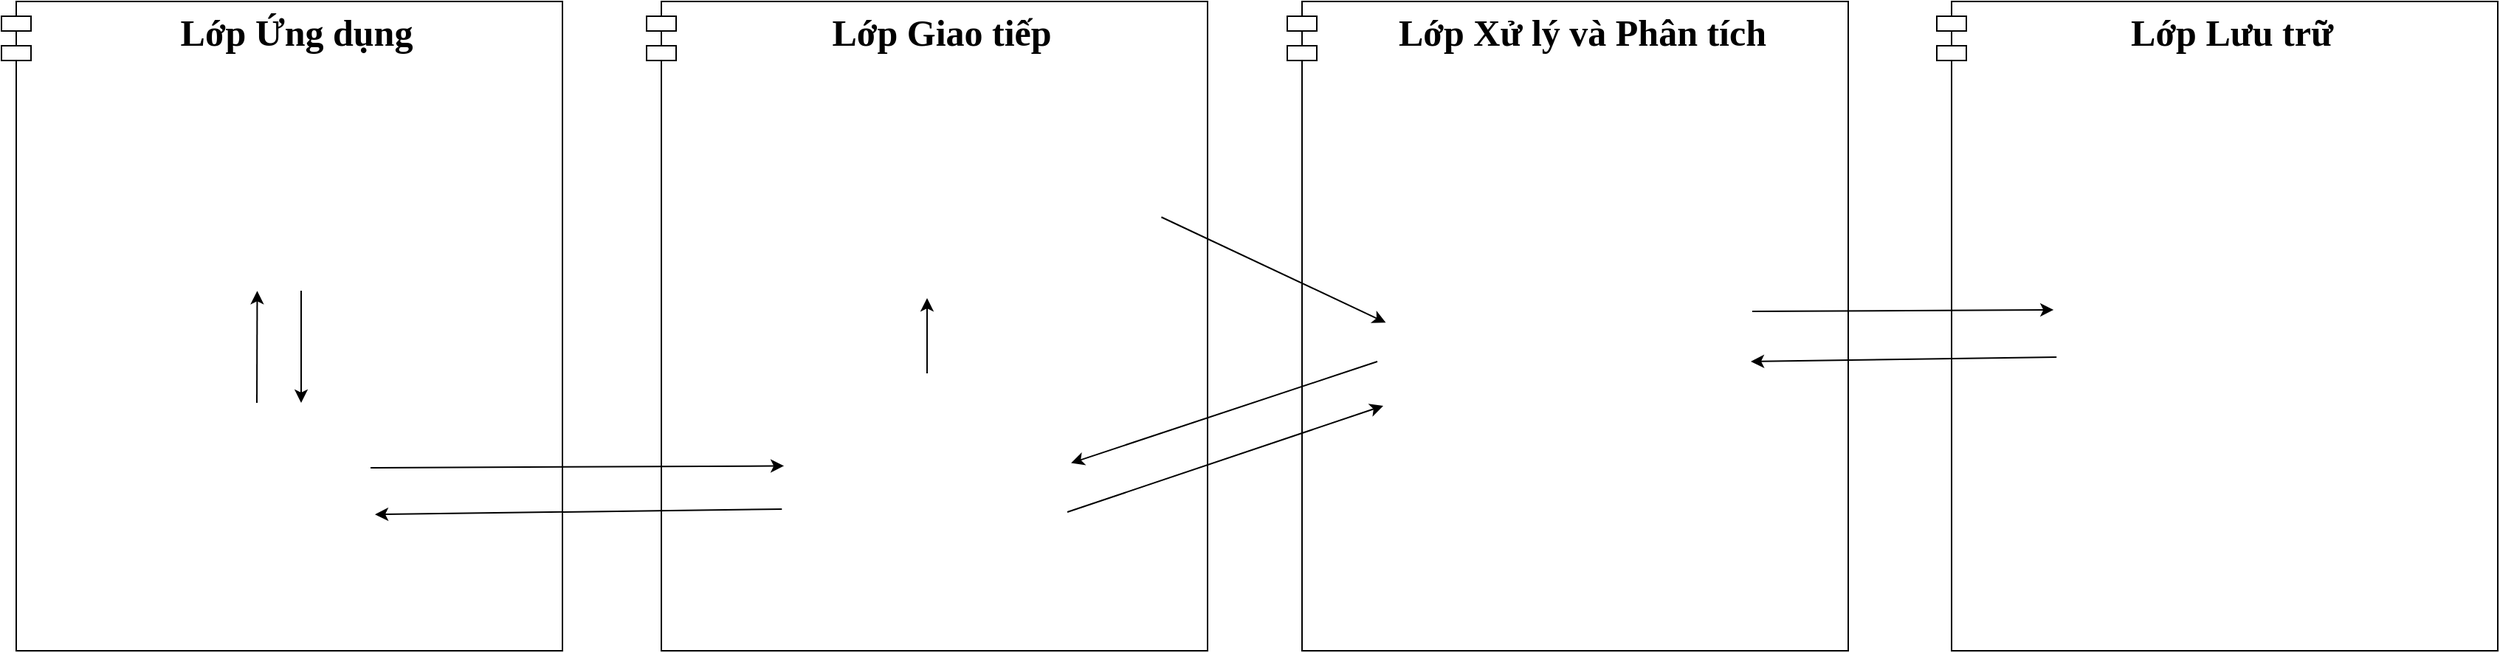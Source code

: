 <mxfile version="24.5.2" type="github">
  <diagram id="MU9Agu6tMM-13lvCyBpb" name="Page-2">
    <mxGraphModel dx="3926" dy="2060" grid="0" gridSize="10" guides="1" tooltips="1" connect="1" arrows="1" fold="1" page="0" pageScale="1" pageWidth="850" pageHeight="1100" math="0" shadow="0">
      <root>
        <mxCell id="0" />
        <mxCell id="1" parent="0" />
        <mxCell id="S8vObqpAsYyYiZip6gTa-45" value="Lớp Lưu trữ" style="shape=module;align=left;spacingLeft=20;align=center;verticalAlign=top;whiteSpace=wrap;html=1;fontStyle=1;fontFamily=Times New Roman;fontSize=25;" parent="1" vertex="1">
          <mxGeometry x="365" y="-69" width="380" height="440" as="geometry" />
        </mxCell>
        <mxCell id="S8vObqpAsYyYiZip6gTa-44" value="Lớp Xử lý và Phân tích" style="shape=module;align=left;spacingLeft=20;align=center;verticalAlign=top;whiteSpace=wrap;html=1;fontStyle=1;fontFamily=Times New Roman;fontSize=25;" parent="1" vertex="1">
          <mxGeometry x="-75" y="-69" width="380" height="440" as="geometry" />
        </mxCell>
        <mxCell id="S8vObqpAsYyYiZip6gTa-43" value="Lớp Giao tiếp" style="shape=module;align=left;spacingLeft=20;align=center;verticalAlign=top;whiteSpace=wrap;html=1;fontStyle=1;fontFamily=Times New Roman;fontSize=25;" parent="1" vertex="1">
          <mxGeometry x="-509" y="-69" width="380" height="440" as="geometry" />
        </mxCell>
        <mxCell id="S8vObqpAsYyYiZip6gTa-42" value="Lớp Ứng dụng" style="shape=module;align=left;spacingLeft=20;align=center;verticalAlign=top;whiteSpace=wrap;html=1;fontStyle=1;fontFamily=Times New Roman;fontSize=25;" parent="1" vertex="1">
          <mxGeometry x="-946" y="-69" width="380" height="440" as="geometry" />
        </mxCell>
        <mxCell id="S8vObqpAsYyYiZip6gTa-14" value="" style="endArrow=classic;html=1;rounded=0;exitX=0;exitY=0.75;exitDx=0;exitDy=0;entryX=0.997;entryY=0.38;entryDx=0;entryDy=0;entryPerimeter=0;" parent="1" target="8vbwlWHLzG2fnXTzpMy8-3" edge="1">
          <mxGeometry width="50" height="50" relative="1" as="geometry">
            <mxPoint x="-14" y="175.002" as="sourcePoint" />
            <mxPoint x="-228" y="247.45" as="targetPoint" />
          </mxGeometry>
        </mxCell>
        <mxCell id="S8vObqpAsYyYiZip6gTa-15" value="" style="endArrow=classic;html=1;rounded=0;entryX=0.007;entryY=0.427;entryDx=0;entryDy=0;entryPerimeter=0;exitX=0.996;exitY=0.657;exitDx=0;exitDy=0;exitPerimeter=0;" parent="1" source="S8vObqpAsYyYiZip6gTa-24" target="S8vObqpAsYyYiZip6gTa-12" edge="1">
          <mxGeometry width="50" height="50" relative="1" as="geometry">
            <mxPoint x="-137" y="80.638" as="sourcePoint" />
            <mxPoint x="16" y="278" as="targetPoint" />
          </mxGeometry>
        </mxCell>
        <mxCell id="S8vObqpAsYyYiZip6gTa-21" value="" style="endArrow=classic;html=1;rounded=0;exitX=0.5;exitY=0;exitDx=0;exitDy=0;entryX=0.5;entryY=1;entryDx=0;entryDy=0;" parent="1" source="8vbwlWHLzG2fnXTzpMy8-3" target="S8vObqpAsYyYiZip6gTa-24" edge="1">
          <mxGeometry width="50" height="50" relative="1" as="geometry">
            <mxPoint x="-319" y="206.5" as="sourcePoint" />
            <mxPoint x="-326" y="120" as="targetPoint" />
          </mxGeometry>
        </mxCell>
        <mxCell id="S8vObqpAsYyYiZip6gTa-24" value="" style="shape=image;verticalLabelPosition=bottom;labelBackgroundColor=default;verticalAlign=top;aspect=fixed;imageAspect=0;image=https://blog.skillfactory.ru/wp-content/uploads/2023/02/apache_kafka_wordtype.svg-2658022.png;" parent="1" vertex="1">
          <mxGeometry x="-479" y="-28.0" width="320" height="160" as="geometry" />
        </mxCell>
        <mxCell id="S8vObqpAsYyYiZip6gTa-12" value="" style="shape=image;verticalLabelPosition=bottom;labelBackgroundColor=default;verticalAlign=top;aspect=fixed;imageAspect=0;image=https://upload.wikimedia.org/wikipedia/commons/thumb/f/f3/Apache_Spark_logo.svg/1200px-Apache_Spark_logo.svg.png;" parent="1" vertex="1">
          <mxGeometry x="-10" y="93.21" width="250" height="129.79" as="geometry" />
        </mxCell>
        <mxCell id="S8vObqpAsYyYiZip6gTa-13" value="" style="shape=image;verticalLabelPosition=bottom;labelBackgroundColor=default;verticalAlign=top;aspect=fixed;imageAspect=0;image=https://upload.wikimedia.org/wikipedia/commons/thumb/5/5e/Cassandra_logo.svg/1200px-Cassandra_logo.svg.png;" parent="1" vertex="1">
          <mxGeometry x="445" y="84.4" width="220" height="147.41" as="geometry" />
        </mxCell>
        <mxCell id="8vbwlWHLzG2fnXTzpMy8-2" value="" style="shape=image;verticalLabelPosition=bottom;labelBackgroundColor=default;verticalAlign=top;aspect=fixed;imageAspect=0;image=https://cdn.icon-icons.com/icons2/2699/PNG/512/firebase_logo_icon_168209.png;" parent="1" vertex="1">
          <mxGeometry x="-916" y="-33" width="319.99" height="160" as="geometry" />
        </mxCell>
        <mxCell id="8vbwlWHLzG2fnXTzpMy8-3" value="" style="shape=image;verticalLabelPosition=bottom;labelBackgroundColor=default;verticalAlign=top;aspect=fixed;imageAspect=0;image=https://www.radsystems.io/img/pythonflask.png;" parent="1" vertex="1">
          <mxGeometry x="-417.1" y="183.001" width="196.2" height="160" as="geometry" />
        </mxCell>
        <mxCell id="8vbwlWHLzG2fnXTzpMy8-4" value="" style="endArrow=classic;html=1;rounded=0;exitX=0.25;exitY=0;exitDx=0;exitDy=0;entryX=0.407;entryY=1.001;entryDx=0;entryDy=0;entryPerimeter=0;" parent="1" edge="1">
          <mxGeometry width="50" height="50" relative="1" as="geometry">
            <mxPoint x="-773" y="203" as="sourcePoint" />
            <mxPoint x="-772.764" y="127.16" as="targetPoint" />
          </mxGeometry>
        </mxCell>
        <mxCell id="8vbwlWHLzG2fnXTzpMy8-5" value="" style="endArrow=classic;html=1;rounded=0;" parent="1" edge="1">
          <mxGeometry width="50" height="50" relative="1" as="geometry">
            <mxPoint x="-743.003" y="127" as="sourcePoint" />
            <mxPoint x="-743.001" y="203" as="targetPoint" />
          </mxGeometry>
        </mxCell>
        <mxCell id="8vbwlWHLzG2fnXTzpMy8-6" value="" style="endArrow=classic;html=1;rounded=0;entryX=0.006;entryY=0.392;entryDx=0;entryDy=0;entryPerimeter=0;" parent="1" target="8vbwlWHLzG2fnXTzpMy8-3" edge="1">
          <mxGeometry width="50" height="50" relative="1" as="geometry">
            <mxPoint x="-696" y="247.0" as="sourcePoint" />
            <mxPoint x="-417.1" y="247.001" as="targetPoint" />
          </mxGeometry>
        </mxCell>
        <mxCell id="8vbwlWHLzG2fnXTzpMy8-7" value="" style="endArrow=classic;html=1;rounded=0;entryX=1.025;entryY=0.58;entryDx=0;entryDy=0;entryPerimeter=0;" parent="1" target="W-cTrgMiTTqsteOVBBAX-3" edge="1">
          <mxGeometry width="50" height="50" relative="1" as="geometry">
            <mxPoint x="-417.36" y="275" as="sourcePoint" />
            <mxPoint x="-691.26" y="275" as="targetPoint" />
          </mxGeometry>
        </mxCell>
        <mxCell id="8vbwlWHLzG2fnXTzpMy8-9" value="" style="endArrow=classic;html=1;rounded=0;entryX=-0.004;entryY=0.377;entryDx=0;entryDy=0;entryPerimeter=0;" parent="1" target="S8vObqpAsYyYiZip6gTa-13" edge="1">
          <mxGeometry width="50" height="50" relative="1" as="geometry">
            <mxPoint x="240" y="141.0" as="sourcePoint" />
            <mxPoint x="454" y="140" as="targetPoint" />
          </mxGeometry>
        </mxCell>
        <mxCell id="8vbwlWHLzG2fnXTzpMy8-10" value="" style="endArrow=classic;html=1;rounded=0;exitX=0.005;exitY=0.594;exitDx=0;exitDy=0;exitPerimeter=0;entryX=0.996;entryY=0.63;entryDx=0;entryDy=0;entryPerimeter=0;" parent="1" source="S8vObqpAsYyYiZip6gTa-13" target="S8vObqpAsYyYiZip6gTa-12" edge="1">
          <mxGeometry width="50" height="50" relative="1" as="geometry">
            <mxPoint x="451" y="168" as="sourcePoint" />
            <mxPoint x="232" y="182" as="targetPoint" />
          </mxGeometry>
        </mxCell>
        <mxCell id="8vbwlWHLzG2fnXTzpMy8-12" value="" style="endArrow=classic;html=1;rounded=0;exitX=0;exitY=0.75;exitDx=0;exitDy=0;" parent="1" edge="1">
          <mxGeometry width="50" height="50" relative="1" as="geometry">
            <mxPoint x="-224" y="277" as="sourcePoint" />
            <mxPoint x="-10" y="205" as="targetPoint" />
          </mxGeometry>
        </mxCell>
        <mxCell id="W-cTrgMiTTqsteOVBBAX-3" value="" style="shape=image;verticalLabelPosition=bottom;labelBackgroundColor=default;verticalAlign=top;aspect=fixed;imageAspect=0;image=https://www.svgrepo.com/show/80195/phone-call.svg;" vertex="1" parent="1">
          <mxGeometry x="-816" y="209" width="120" height="120" as="geometry" />
        </mxCell>
      </root>
    </mxGraphModel>
  </diagram>
</mxfile>
